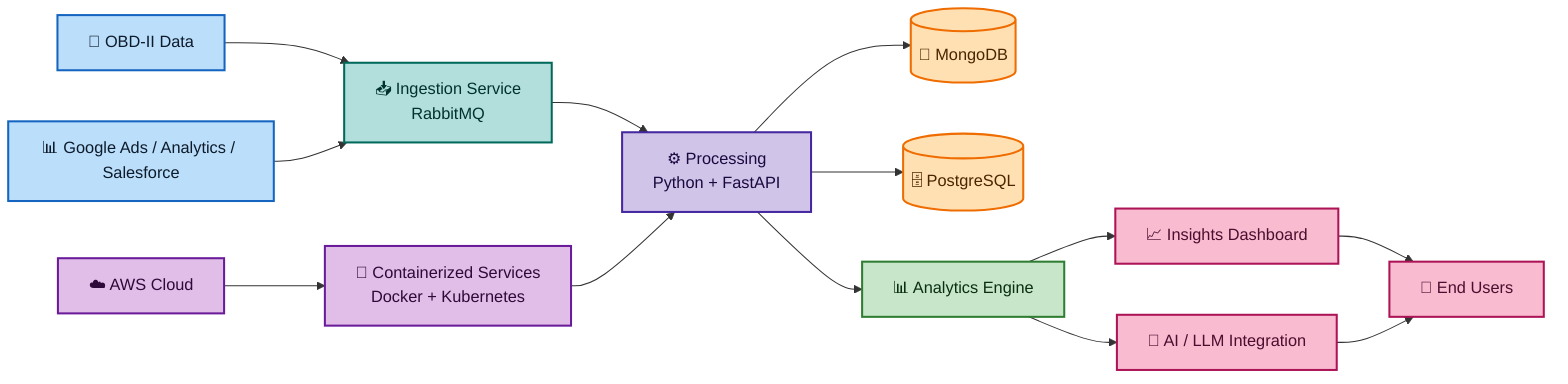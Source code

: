 graph LR
    %% ---------------------- Data Sources ----------------------
    A[🚗 OBD-II Data] --> B[📥 Ingestion Service<br/>RabbitMQ]
    C[📊 Google Ads / Analytics / Salesforce] --> B

    %% ---------------------- Processing ----------------------
    B --> D[⚙️ Processing<br/>Python + FastAPI]

    %% ---------------------- Storage ----------------------
    D --> E[(💾 MongoDB)]
    D --> F[(🗄️ PostgreSQL)]

    %% ---------------------- Analytics ----------------------
    D --> G[📊 Analytics Engine]
    G --> H[📈 Insights Dashboard]
    G --> I[🤖 AI / LLM Integration]

    %% ---------------------- Outputs ----------------------
    H --> J[👥 End Users]
    I --> J

    %% ---------------------- Infrastructure ----------------------
    K[🐳 Containerized Services<br/>Docker + Kubernetes] --> D
    L[☁️ AWS Cloud] --> K

    %% ---------------------- Styles ----------------------
    classDef source fill:#BBDEFB,stroke:#1565C0,stroke-width:2px,color:#0D1B2A;
    classDef ingestion fill:#B2DFDB,stroke:#00695C,stroke-width:2px,color:#00332E;
    classDef processing fill:#D1C4E9,stroke:#4527A0,stroke-width:2px,color:#1A093F;
    classDef storage fill:#FFE0B2,stroke:#EF6C00,stroke-width:2px,color:#4A2500;
    classDef analytics fill:#C8E6C9,stroke:#2E7D32,stroke-width:2px,color:#0B2E13;
    classDef output fill:#F8BBD0,stroke:#AD1457,stroke-width:2px,color:#4A0E2E;
    classDef infra fill:#E1BEE7,stroke:#6A1B9A,stroke-width:2px,color:#2D0A3A;

    class A,C source
    class B ingestion
    class D processing
    class E,F storage
    class G analytics
    class H,I,J output
    class K,L infra